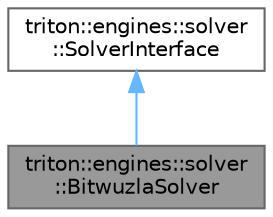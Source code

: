 digraph "triton::engines::solver::BitwuzlaSolver"
{
 // LATEX_PDF_SIZE
  bgcolor="transparent";
  edge [fontname=Helvetica,fontsize=10,labelfontname=Helvetica,labelfontsize=10];
  node [fontname=Helvetica,fontsize=10,shape=box,height=0.2,width=0.4];
  Node1 [label="triton::engines::solver\l::BitwuzlaSolver",height=0.2,width=0.4,color="gray40", fillcolor="grey60", style="filled", fontcolor="black",tooltip="Solver engine using Bitwuzla."];
  Node2 -> Node1 [dir="back",color="steelblue1",style="solid"];
  Node2 [label="triton::engines::solver\l::SolverInterface",height=0.2,width=0.4,color="gray40", fillcolor="white", style="filled",URL="$classtriton_1_1engines_1_1solver_1_1SolverInterface.html",tooltip="This interface is used to interface with solvers."];
}
